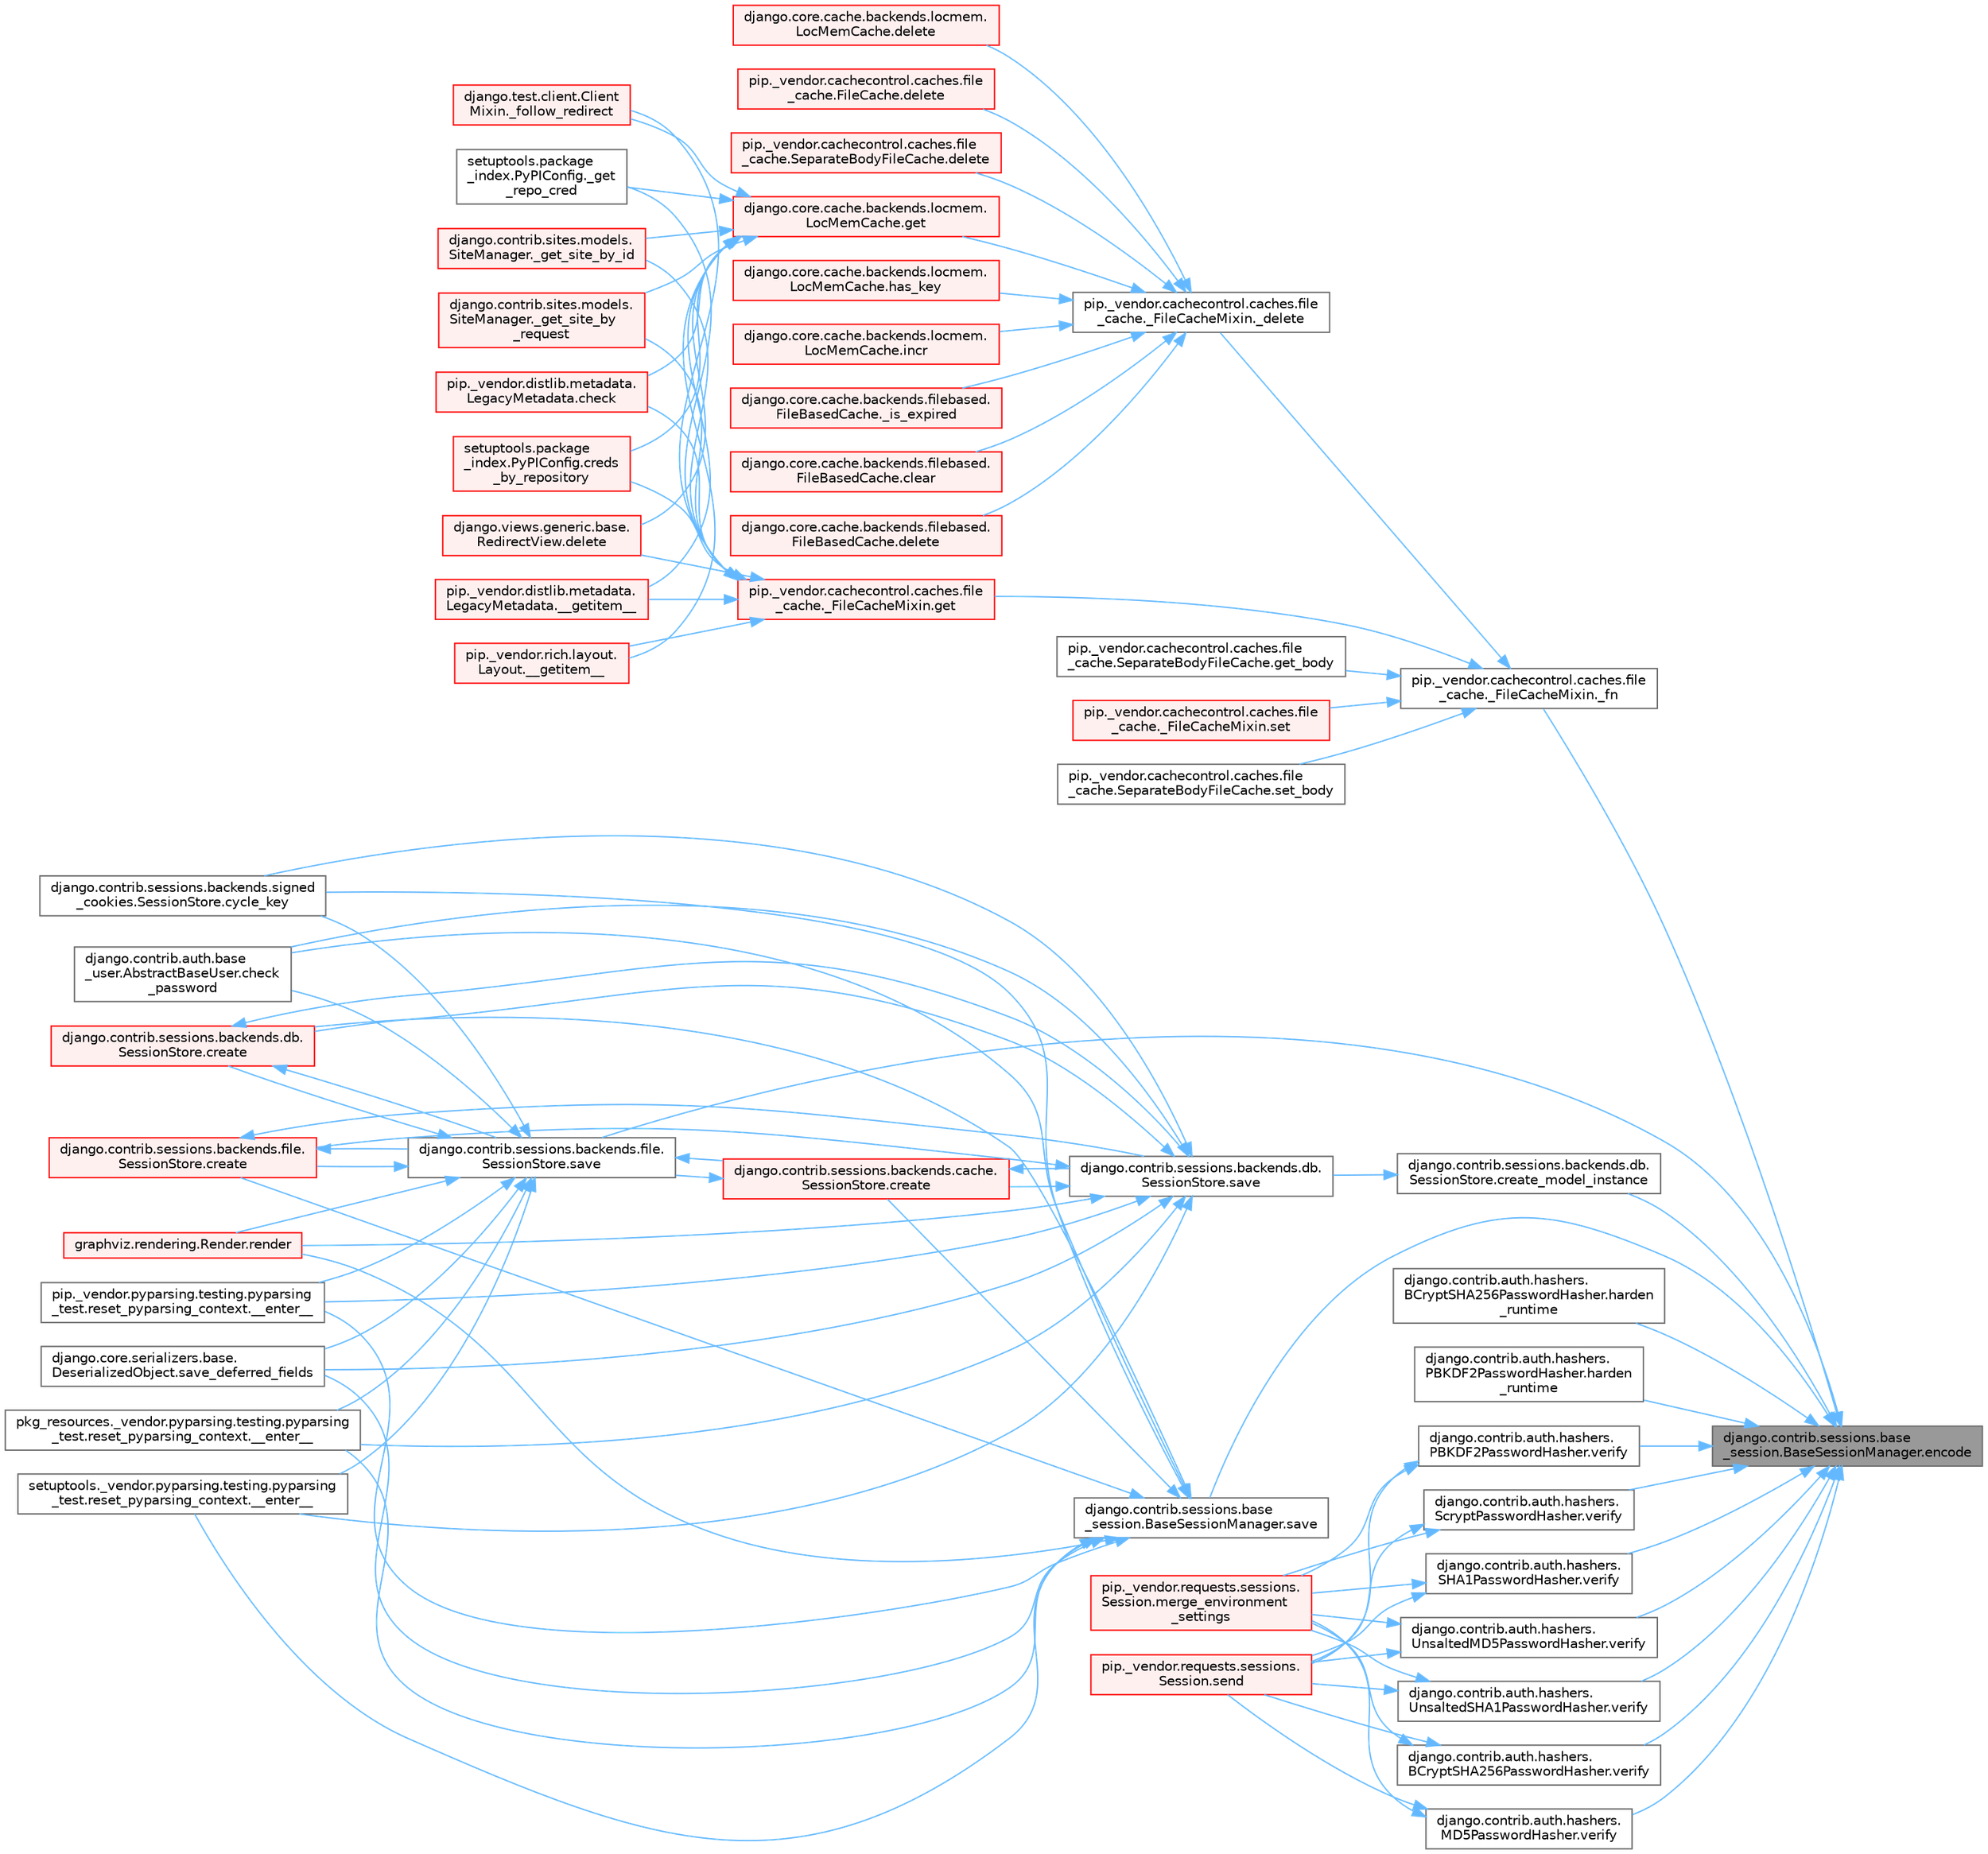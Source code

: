 digraph "django.contrib.sessions.base_session.BaseSessionManager.encode"
{
 // LATEX_PDF_SIZE
  bgcolor="transparent";
  edge [fontname=Helvetica,fontsize=10,labelfontname=Helvetica,labelfontsize=10];
  node [fontname=Helvetica,fontsize=10,shape=box,height=0.2,width=0.4];
  rankdir="RL";
  Node1 [id="Node000001",label="django.contrib.sessions.base\l_session.BaseSessionManager.encode",height=0.2,width=0.4,color="gray40", fillcolor="grey60", style="filled", fontcolor="black",tooltip=" "];
  Node1 -> Node2 [id="edge1_Node000001_Node000002",dir="back",color="steelblue1",style="solid",tooltip=" "];
  Node2 [id="Node000002",label="pip._vendor.cachecontrol.caches.file\l_cache._FileCacheMixin._fn",height=0.2,width=0.4,color="grey40", fillcolor="white", style="filled",URL="$classpip_1_1__vendor_1_1cachecontrol_1_1caches_1_1file__cache_1_1___file_cache_mixin.html#a8e94253502ca252f8c8ca1e4921fd42f",tooltip=" "];
  Node2 -> Node3 [id="edge2_Node000002_Node000003",dir="back",color="steelblue1",style="solid",tooltip=" "];
  Node3 [id="Node000003",label="pip._vendor.cachecontrol.caches.file\l_cache._FileCacheMixin._delete",height=0.2,width=0.4,color="grey40", fillcolor="white", style="filled",URL="$classpip_1_1__vendor_1_1cachecontrol_1_1caches_1_1file__cache_1_1___file_cache_mixin.html#a0ebc930693f8386cf1231d4ab04fb800",tooltip=" "];
  Node3 -> Node4 [id="edge3_Node000003_Node000004",dir="back",color="steelblue1",style="solid",tooltip=" "];
  Node4 [id="Node000004",label="django.core.cache.backends.filebased.\lFileBasedCache._is_expired",height=0.2,width=0.4,color="red", fillcolor="#FFF0F0", style="filled",URL="$classdjango_1_1core_1_1cache_1_1backends_1_1filebased_1_1_file_based_cache.html#af3482c2f13017de51865d2b8297e8cbb",tooltip=" "];
  Node3 -> Node3172 [id="edge4_Node000003_Node003172",dir="back",color="steelblue1",style="solid",tooltip=" "];
  Node3172 [id="Node003172",label="django.core.cache.backends.filebased.\lFileBasedCache.clear",height=0.2,width=0.4,color="red", fillcolor="#FFF0F0", style="filled",URL="$classdjango_1_1core_1_1cache_1_1backends_1_1filebased_1_1_file_based_cache.html#a5ef508441cb4efd19dca2faafa249ee0",tooltip=" "];
  Node3 -> Node516 [id="edge5_Node000003_Node000516",dir="back",color="steelblue1",style="solid",tooltip=" "];
  Node516 [id="Node000516",label="django.core.cache.backends.filebased.\lFileBasedCache.delete",height=0.2,width=0.4,color="red", fillcolor="#FFF0F0", style="filled",URL="$classdjango_1_1core_1_1cache_1_1backends_1_1filebased_1_1_file_based_cache.html#a3ea01a368d14aacb993c07120084e49b",tooltip=" "];
  Node3 -> Node2488 [id="edge6_Node000003_Node002488",dir="back",color="steelblue1",style="solid",tooltip=" "];
  Node2488 [id="Node002488",label="django.core.cache.backends.locmem.\lLocMemCache.delete",height=0.2,width=0.4,color="red", fillcolor="#FFF0F0", style="filled",URL="$classdjango_1_1core_1_1cache_1_1backends_1_1locmem_1_1_loc_mem_cache.html#ae4e405d2ee12f7daa88bdfc864a67106",tooltip=" "];
  Node3 -> Node3173 [id="edge7_Node000003_Node003173",dir="back",color="steelblue1",style="solid",tooltip=" "];
  Node3173 [id="Node003173",label="pip._vendor.cachecontrol.caches.file\l_cache.FileCache.delete",height=0.2,width=0.4,color="red", fillcolor="#FFF0F0", style="filled",URL="$classpip_1_1__vendor_1_1cachecontrol_1_1caches_1_1file__cache_1_1_file_cache.html#a5d3acd400a45c56ca63e6bf497a31b83",tooltip=" "];
  Node3 -> Node3174 [id="edge8_Node000003_Node003174",dir="back",color="steelblue1",style="solid",tooltip=" "];
  Node3174 [id="Node003174",label="pip._vendor.cachecontrol.caches.file\l_cache.SeparateBodyFileCache.delete",height=0.2,width=0.4,color="red", fillcolor="#FFF0F0", style="filled",URL="$classpip_1_1__vendor_1_1cachecontrol_1_1caches_1_1file__cache_1_1_separate_body_file_cache.html#accd6ed34b850142f08d44adc73ce43af",tooltip=" "];
  Node3 -> Node2495 [id="edge9_Node000003_Node002495",dir="back",color="steelblue1",style="solid",tooltip=" "];
  Node2495 [id="Node002495",label="django.core.cache.backends.locmem.\lLocMemCache.get",height=0.2,width=0.4,color="red", fillcolor="#FFF0F0", style="filled",URL="$classdjango_1_1core_1_1cache_1_1backends_1_1locmem_1_1_loc_mem_cache.html#aeb7aff9d132188d4b106f42045eaf803",tooltip=" "];
  Node2495 -> Node6 [id="edge10_Node002495_Node000006",dir="back",color="steelblue1",style="solid",tooltip=" "];
  Node6 [id="Node000006",label="pip._vendor.distlib.metadata.\lLegacyMetadata.__getitem__",height=0.2,width=0.4,color="red", fillcolor="#FFF0F0", style="filled",URL="$classpip_1_1__vendor_1_1distlib_1_1metadata_1_1_legacy_metadata.html#a4bbfa90e12a85ff919edb328c979731c",tooltip=" "];
  Node2495 -> Node8 [id="edge11_Node002495_Node000008",dir="back",color="steelblue1",style="solid",tooltip=" "];
  Node8 [id="Node000008",label="pip._vendor.rich.layout.\lLayout.__getitem__",height=0.2,width=0.4,color="red", fillcolor="#FFF0F0", style="filled",URL="$classpip_1_1__vendor_1_1rich_1_1layout_1_1_layout.html#add0ab2d771b738c1d8f491d5fc922238",tooltip=" "];
  Node2495 -> Node9 [id="edge12_Node002495_Node000009",dir="back",color="steelblue1",style="solid",tooltip=" "];
  Node9 [id="Node000009",label="django.test.client.Client\lMixin._follow_redirect",height=0.2,width=0.4,color="red", fillcolor="#FFF0F0", style="filled",URL="$classdjango_1_1test_1_1client_1_1_client_mixin.html#a8ef9c674c0e06268a84a19666287c660",tooltip=" "];
  Node2495 -> Node1788 [id="edge13_Node002495_Node001788",dir="back",color="steelblue1",style="solid",tooltip=" "];
  Node1788 [id="Node001788",label="setuptools.package\l_index.PyPIConfig._get\l_repo_cred",height=0.2,width=0.4,color="grey40", fillcolor="white", style="filled",URL="$classsetuptools_1_1package__index_1_1_py_p_i_config.html#ae131b3373b6208486cc5f156eaa7265a",tooltip=" "];
  Node2495 -> Node1789 [id="edge14_Node002495_Node001789",dir="back",color="steelblue1",style="solid",tooltip=" "];
  Node1789 [id="Node001789",label="django.contrib.sites.models.\lSiteManager._get_site_by_id",height=0.2,width=0.4,color="red", fillcolor="#FFF0F0", style="filled",URL="$classdjango_1_1contrib_1_1sites_1_1models_1_1_site_manager.html#aa2caa86610079c1d43d51ecd4eeffdfd",tooltip=" "];
  Node2495 -> Node1791 [id="edge15_Node002495_Node001791",dir="back",color="steelblue1",style="solid",tooltip=" "];
  Node1791 [id="Node001791",label="django.contrib.sites.models.\lSiteManager._get_site_by\l_request",height=0.2,width=0.4,color="red", fillcolor="#FFF0F0", style="filled",URL="$classdjango_1_1contrib_1_1sites_1_1models_1_1_site_manager.html#afe4ac1f1603e7bc2e95bd348c30e9d81",tooltip=" "];
  Node2495 -> Node1792 [id="edge16_Node002495_Node001792",dir="back",color="steelblue1",style="solid",tooltip=" "];
  Node1792 [id="Node001792",label="pip._vendor.distlib.metadata.\lLegacyMetadata.check",height=0.2,width=0.4,color="red", fillcolor="#FFF0F0", style="filled",URL="$classpip_1_1__vendor_1_1distlib_1_1metadata_1_1_legacy_metadata.html#a9f3d75961911af2473c8092d354b3d85",tooltip=" "];
  Node2495 -> Node1793 [id="edge17_Node002495_Node001793",dir="back",color="steelblue1",style="solid",tooltip=" "];
  Node1793 [id="Node001793",label="setuptools.package\l_index.PyPIConfig.creds\l_by_repository",height=0.2,width=0.4,color="red", fillcolor="#FFF0F0", style="filled",URL="$classsetuptools_1_1package__index_1_1_py_p_i_config.html#a277b3e89479d171582044b5f9eb920a0",tooltip=" "];
  Node2495 -> Node1795 [id="edge18_Node002495_Node001795",dir="back",color="steelblue1",style="solid",tooltip=" "];
  Node1795 [id="Node001795",label="django.views.generic.base.\lRedirectView.delete",height=0.2,width=0.4,color="red", fillcolor="#FFF0F0", style="filled",URL="$classdjango_1_1views_1_1generic_1_1base_1_1_redirect_view.html#a7060a2e85ff141d1950dd42e436fb9f1",tooltip=" "];
  Node3 -> Node2503 [id="edge19_Node000003_Node002503",dir="back",color="steelblue1",style="solid",tooltip=" "];
  Node2503 [id="Node002503",label="django.core.cache.backends.locmem.\lLocMemCache.has_key",height=0.2,width=0.4,color="red", fillcolor="#FFF0F0", style="filled",URL="$classdjango_1_1core_1_1cache_1_1backends_1_1locmem_1_1_loc_mem_cache.html#aeb6759ed9e4eb6930bb77452e453ef5c",tooltip=" "];
  Node3 -> Node2505 [id="edge20_Node000003_Node002505",dir="back",color="steelblue1",style="solid",tooltip=" "];
  Node2505 [id="Node002505",label="django.core.cache.backends.locmem.\lLocMemCache.incr",height=0.2,width=0.4,color="red", fillcolor="#FFF0F0", style="filled",URL="$classdjango_1_1core_1_1cache_1_1backends_1_1locmem_1_1_loc_mem_cache.html#a3ab3b12146a8144a5e580ff4e852635d",tooltip=" "];
  Node2 -> Node3175 [id="edge21_Node000002_Node003175",dir="back",color="steelblue1",style="solid",tooltip=" "];
  Node3175 [id="Node003175",label="pip._vendor.cachecontrol.caches.file\l_cache._FileCacheMixin.get",height=0.2,width=0.4,color="red", fillcolor="#FFF0F0", style="filled",URL="$classpip_1_1__vendor_1_1cachecontrol_1_1caches_1_1file__cache_1_1___file_cache_mixin.html#afef88044f42ddd480be90e94a50e07bc",tooltip=" "];
  Node3175 -> Node6 [id="edge22_Node003175_Node000006",dir="back",color="steelblue1",style="solid",tooltip=" "];
  Node3175 -> Node8 [id="edge23_Node003175_Node000008",dir="back",color="steelblue1",style="solid",tooltip=" "];
  Node3175 -> Node9 [id="edge24_Node003175_Node000009",dir="back",color="steelblue1",style="solid",tooltip=" "];
  Node3175 -> Node1788 [id="edge25_Node003175_Node001788",dir="back",color="steelblue1",style="solid",tooltip=" "];
  Node3175 -> Node1789 [id="edge26_Node003175_Node001789",dir="back",color="steelblue1",style="solid",tooltip=" "];
  Node3175 -> Node1791 [id="edge27_Node003175_Node001791",dir="back",color="steelblue1",style="solid",tooltip=" "];
  Node3175 -> Node1792 [id="edge28_Node003175_Node001792",dir="back",color="steelblue1",style="solid",tooltip=" "];
  Node3175 -> Node1793 [id="edge29_Node003175_Node001793",dir="back",color="steelblue1",style="solid",tooltip=" "];
  Node3175 -> Node1795 [id="edge30_Node003175_Node001795",dir="back",color="steelblue1",style="solid",tooltip=" "];
  Node2 -> Node3176 [id="edge31_Node000002_Node003176",dir="back",color="steelblue1",style="solid",tooltip=" "];
  Node3176 [id="Node003176",label="pip._vendor.cachecontrol.caches.file\l_cache.SeparateBodyFileCache.get_body",height=0.2,width=0.4,color="grey40", fillcolor="white", style="filled",URL="$classpip_1_1__vendor_1_1cachecontrol_1_1caches_1_1file__cache_1_1_separate_body_file_cache.html#a96853f5f4944aab4999b423e98ae94a7",tooltip=" "];
  Node2 -> Node3177 [id="edge32_Node000002_Node003177",dir="back",color="steelblue1",style="solid",tooltip=" "];
  Node3177 [id="Node003177",label="pip._vendor.cachecontrol.caches.file\l_cache._FileCacheMixin.set",height=0.2,width=0.4,color="red", fillcolor="#FFF0F0", style="filled",URL="$classpip_1_1__vendor_1_1cachecontrol_1_1caches_1_1file__cache_1_1___file_cache_mixin.html#ae8a7588fc5a71680756743e05deeea9b",tooltip=" "];
  Node2 -> Node3178 [id="edge33_Node000002_Node003178",dir="back",color="steelblue1",style="solid",tooltip=" "];
  Node3178 [id="Node003178",label="pip._vendor.cachecontrol.caches.file\l_cache.SeparateBodyFileCache.set_body",height=0.2,width=0.4,color="grey40", fillcolor="white", style="filled",URL="$classpip_1_1__vendor_1_1cachecontrol_1_1caches_1_1file__cache_1_1_separate_body_file_cache.html#a8fabbb6143c6afca2477309d3dfa7067",tooltip=" "];
  Node1 -> Node1804 [id="edge34_Node000001_Node001804",dir="back",color="steelblue1",style="solid",tooltip=" "];
  Node1804 [id="Node001804",label="django.contrib.sessions.backends.db.\lSessionStore.create_model_instance",height=0.2,width=0.4,color="grey40", fillcolor="white", style="filled",URL="$classdjango_1_1contrib_1_1sessions_1_1backends_1_1db_1_1_session_store.html#a0a3de585eb81b76b2c9c405702a7a563",tooltip=" "];
  Node1804 -> Node293 [id="edge35_Node001804_Node000293",dir="back",color="steelblue1",style="solid",tooltip=" "];
  Node293 [id="Node000293",label="django.contrib.sessions.backends.db.\lSessionStore.save",height=0.2,width=0.4,color="grey40", fillcolor="white", style="filled",URL="$classdjango_1_1contrib_1_1sessions_1_1backends_1_1db_1_1_session_store.html#a68a6b4f159bd3dc969ec80b34c1622af",tooltip=" "];
  Node293 -> Node294 [id="edge36_Node000293_Node000294",dir="back",color="steelblue1",style="solid",tooltip=" "];
  Node294 [id="Node000294",label="pip._vendor.pyparsing.testing.pyparsing\l_test.reset_pyparsing_context.__enter__",height=0.2,width=0.4,color="grey40", fillcolor="white", style="filled",URL="$classpip_1_1__vendor_1_1pyparsing_1_1testing_1_1pyparsing__test_1_1reset__pyparsing__context.html#a3d39d97a0d95a9b46c987e6dff52b7c0",tooltip=" "];
  Node293 -> Node295 [id="edge37_Node000293_Node000295",dir="back",color="steelblue1",style="solid",tooltip=" "];
  Node295 [id="Node000295",label="pkg_resources._vendor.pyparsing.testing.pyparsing\l_test.reset_pyparsing_context.__enter__",height=0.2,width=0.4,color="grey40", fillcolor="white", style="filled",URL="$classpkg__resources_1_1__vendor_1_1pyparsing_1_1testing_1_1pyparsing__test_1_1reset__pyparsing__context.html#a8d8360c033ccc7296fb9323a07cdeb25",tooltip=" "];
  Node293 -> Node296 [id="edge38_Node000293_Node000296",dir="back",color="steelblue1",style="solid",tooltip=" "];
  Node296 [id="Node000296",label="setuptools._vendor.pyparsing.testing.pyparsing\l_test.reset_pyparsing_context.__enter__",height=0.2,width=0.4,color="grey40", fillcolor="white", style="filled",URL="$classsetuptools_1_1__vendor_1_1pyparsing_1_1testing_1_1pyparsing__test_1_1reset__pyparsing__context.html#a436e2ea8355c86505c8cfdae81714c7c",tooltip=" "];
  Node293 -> Node297 [id="edge39_Node000293_Node000297",dir="back",color="steelblue1",style="solid",tooltip=" "];
  Node297 [id="Node000297",label="django.contrib.auth.base\l_user.AbstractBaseUser.check\l_password",height=0.2,width=0.4,color="grey40", fillcolor="white", style="filled",URL="$classdjango_1_1contrib_1_1auth_1_1base__user_1_1_abstract_base_user.html#aaa9bb7fa5353bc1917dbd7f87b63321a",tooltip=" "];
  Node293 -> Node298 [id="edge40_Node000293_Node000298",dir="back",color="steelblue1",style="solid",tooltip=" "];
  Node298 [id="Node000298",label="django.contrib.sessions.backends.cache.\lSessionStore.create",height=0.2,width=0.4,color="red", fillcolor="#FFF0F0", style="filled",URL="$classdjango_1_1contrib_1_1sessions_1_1backends_1_1cache_1_1_session_store.html#a38c9efbdb5115fd1820ae198b767c39c",tooltip=" "];
  Node298 -> Node293 [id="edge41_Node000298_Node000293",dir="back",color="steelblue1",style="solid",tooltip=" "];
  Node298 -> Node689 [id="edge42_Node000298_Node000689",dir="back",color="steelblue1",style="solid",tooltip=" "];
  Node689 [id="Node000689",label="django.contrib.sessions.backends.file.\lSessionStore.save",height=0.2,width=0.4,color="grey40", fillcolor="white", style="filled",URL="$classdjango_1_1contrib_1_1sessions_1_1backends_1_1file_1_1_session_store.html#af170f9c112376eb1627509287bf9620f",tooltip=" "];
  Node689 -> Node294 [id="edge43_Node000689_Node000294",dir="back",color="steelblue1",style="solid",tooltip=" "];
  Node689 -> Node295 [id="edge44_Node000689_Node000295",dir="back",color="steelblue1",style="solid",tooltip=" "];
  Node689 -> Node296 [id="edge45_Node000689_Node000296",dir="back",color="steelblue1",style="solid",tooltip=" "];
  Node689 -> Node297 [id="edge46_Node000689_Node000297",dir="back",color="steelblue1",style="solid",tooltip=" "];
  Node689 -> Node298 [id="edge47_Node000689_Node000298",dir="back",color="steelblue1",style="solid",tooltip=" "];
  Node689 -> Node520 [id="edge48_Node000689_Node000520",dir="back",color="steelblue1",style="solid",tooltip=" "];
  Node520 [id="Node000520",label="django.contrib.sessions.backends.db.\lSessionStore.create",height=0.2,width=0.4,color="red", fillcolor="#FFF0F0", style="filled",URL="$classdjango_1_1contrib_1_1sessions_1_1backends_1_1db_1_1_session_store.html#a4a98c0168c61e75be58e279660aa6ce4",tooltip=" "];
  Node520 -> Node293 [id="edge49_Node000520_Node000293",dir="back",color="steelblue1",style="solid",tooltip=" "];
  Node520 -> Node689 [id="edge50_Node000520_Node000689",dir="back",color="steelblue1",style="solid",tooltip=" "];
  Node689 -> Node680 [id="edge51_Node000689_Node000680",dir="back",color="steelblue1",style="solid",tooltip=" "];
  Node680 [id="Node000680",label="django.contrib.sessions.backends.file.\lSessionStore.create",height=0.2,width=0.4,color="red", fillcolor="#FFF0F0", style="filled",URL="$classdjango_1_1contrib_1_1sessions_1_1backends_1_1file_1_1_session_store.html#a6624db6a37dfff490f837047e0a60dda",tooltip=" "];
  Node680 -> Node293 [id="edge52_Node000680_Node000293",dir="back",color="steelblue1",style="solid",tooltip=" "];
  Node680 -> Node689 [id="edge53_Node000680_Node000689",dir="back",color="steelblue1",style="solid",tooltip=" "];
  Node689 -> Node687 [id="edge54_Node000689_Node000687",dir="back",color="steelblue1",style="solid",tooltip=" "];
  Node687 [id="Node000687",label="django.contrib.sessions.backends.signed\l_cookies.SessionStore.cycle_key",height=0.2,width=0.4,color="grey40", fillcolor="white", style="filled",URL="$classdjango_1_1contrib_1_1sessions_1_1backends_1_1signed__cookies_1_1_session_store.html#abf8e71313b847459c30f19e691c25a93",tooltip=" "];
  Node689 -> Node371 [id="edge55_Node000689_Node000371",dir="back",color="steelblue1",style="solid",tooltip=" "];
  Node371 [id="Node000371",label="graphviz.rendering.Render.render",height=0.2,width=0.4,color="red", fillcolor="#FFF0F0", style="filled",URL="$classgraphviz_1_1rendering_1_1_render.html#a0249d6538d64a6b59b1bed64d4636456",tooltip=" "];
  Node689 -> Node688 [id="edge56_Node000689_Node000688",dir="back",color="steelblue1",style="solid",tooltip=" "];
  Node688 [id="Node000688",label="django.core.serializers.base.\lDeserializedObject.save_deferred_fields",height=0.2,width=0.4,color="grey40", fillcolor="white", style="filled",URL="$classdjango_1_1core_1_1serializers_1_1base_1_1_deserialized_object.html#a2fd4269d14e2f58fda59335c79a582f5",tooltip=" "];
  Node293 -> Node520 [id="edge57_Node000293_Node000520",dir="back",color="steelblue1",style="solid",tooltip=" "];
  Node293 -> Node680 [id="edge58_Node000293_Node000680",dir="back",color="steelblue1",style="solid",tooltip=" "];
  Node293 -> Node687 [id="edge59_Node000293_Node000687",dir="back",color="steelblue1",style="solid",tooltip=" "];
  Node293 -> Node371 [id="edge60_Node000293_Node000371",dir="back",color="steelblue1",style="solid",tooltip=" "];
  Node293 -> Node688 [id="edge61_Node000293_Node000688",dir="back",color="steelblue1",style="solid",tooltip=" "];
  Node1 -> Node3023 [id="edge62_Node000001_Node003023",dir="back",color="steelblue1",style="solid",tooltip=" "];
  Node3023 [id="Node003023",label="django.contrib.auth.hashers.\lBCryptSHA256PasswordHasher.harden\l_runtime",height=0.2,width=0.4,color="grey40", fillcolor="white", style="filled",URL="$classdjango_1_1contrib_1_1auth_1_1hashers_1_1_b_crypt_s_h_a256_password_hasher.html#aeb2d930973f5a8b0a605c789332df5b0",tooltip=" "];
  Node1 -> Node290 [id="edge63_Node000001_Node000290",dir="back",color="steelblue1",style="solid",tooltip=" "];
  Node290 [id="Node000290",label="django.contrib.auth.hashers.\lPBKDF2PasswordHasher.harden\l_runtime",height=0.2,width=0.4,color="grey40", fillcolor="white", style="filled",URL="$classdjango_1_1contrib_1_1auth_1_1hashers_1_1_p_b_k_d_f2_password_hasher.html#ae7f1dcad47802823597610b026fae83a",tooltip=" "];
  Node1 -> Node689 [id="edge64_Node000001_Node000689",dir="back",color="steelblue1",style="solid",tooltip=" "];
  Node1 -> Node3024 [id="edge65_Node000001_Node003024",dir="back",color="steelblue1",style="solid",tooltip=" "];
  Node3024 [id="Node003024",label="django.contrib.sessions.base\l_session.BaseSessionManager.save",height=0.2,width=0.4,color="grey40", fillcolor="white", style="filled",URL="$classdjango_1_1contrib_1_1sessions_1_1base__session_1_1_base_session_manager.html#a323bed24720881f2b0c3e3fce57c1a5a",tooltip=" "];
  Node3024 -> Node294 [id="edge66_Node003024_Node000294",dir="back",color="steelblue1",style="solid",tooltip=" "];
  Node3024 -> Node295 [id="edge67_Node003024_Node000295",dir="back",color="steelblue1",style="solid",tooltip=" "];
  Node3024 -> Node296 [id="edge68_Node003024_Node000296",dir="back",color="steelblue1",style="solid",tooltip=" "];
  Node3024 -> Node297 [id="edge69_Node003024_Node000297",dir="back",color="steelblue1",style="solid",tooltip=" "];
  Node3024 -> Node298 [id="edge70_Node003024_Node000298",dir="back",color="steelblue1",style="solid",tooltip=" "];
  Node3024 -> Node520 [id="edge71_Node003024_Node000520",dir="back",color="steelblue1",style="solid",tooltip=" "];
  Node3024 -> Node680 [id="edge72_Node003024_Node000680",dir="back",color="steelblue1",style="solid",tooltip=" "];
  Node3024 -> Node687 [id="edge73_Node003024_Node000687",dir="back",color="steelblue1",style="solid",tooltip=" "];
  Node3024 -> Node371 [id="edge74_Node003024_Node000371",dir="back",color="steelblue1",style="solid",tooltip=" "];
  Node3024 -> Node688 [id="edge75_Node003024_Node000688",dir="back",color="steelblue1",style="solid",tooltip=" "];
  Node1 -> Node3025 [id="edge76_Node000001_Node003025",dir="back",color="steelblue1",style="solid",tooltip=" "];
  Node3025 [id="Node003025",label="django.contrib.auth.hashers.\lBCryptSHA256PasswordHasher.verify",height=0.2,width=0.4,color="grey40", fillcolor="white", style="filled",URL="$classdjango_1_1contrib_1_1auth_1_1hashers_1_1_b_crypt_s_h_a256_password_hasher.html#aace67824fb9a74b812da9e723c452182",tooltip=" "];
  Node3025 -> Node1782 [id="edge77_Node003025_Node001782",dir="back",color="steelblue1",style="solid",tooltip=" "];
  Node1782 [id="Node001782",label="pip._vendor.requests.sessions.\lSession.merge_environment\l_settings",height=0.2,width=0.4,color="red", fillcolor="#FFF0F0", style="filled",URL="$classpip_1_1__vendor_1_1requests_1_1sessions_1_1_session.html#a1bbc07ae0fd8434a0ae651e3eb482be0",tooltip=" "];
  Node3025 -> Node1783 [id="edge78_Node003025_Node001783",dir="back",color="steelblue1",style="solid",tooltip=" "];
  Node1783 [id="Node001783",label="pip._vendor.requests.sessions.\lSession.send",height=0.2,width=0.4,color="red", fillcolor="#FFF0F0", style="filled",URL="$classpip_1_1__vendor_1_1requests_1_1sessions_1_1_session.html#ac53877008b8d3c6901be36033885124c",tooltip=" "];
  Node1 -> Node3018 [id="edge79_Node000001_Node003018",dir="back",color="steelblue1",style="solid",tooltip=" "];
  Node3018 [id="Node003018",label="django.contrib.auth.hashers.\lMD5PasswordHasher.verify",height=0.2,width=0.4,color="grey40", fillcolor="white", style="filled",URL="$classdjango_1_1contrib_1_1auth_1_1hashers_1_1_m_d5_password_hasher.html#a5ee1720bbd104f7f53ced6d0f7847393",tooltip=" "];
  Node3018 -> Node1782 [id="edge80_Node003018_Node001782",dir="back",color="steelblue1",style="solid",tooltip=" "];
  Node3018 -> Node1783 [id="edge81_Node003018_Node001783",dir="back",color="steelblue1",style="solid",tooltip=" "];
  Node1 -> Node3019 [id="edge82_Node000001_Node003019",dir="back",color="steelblue1",style="solid",tooltip=" "];
  Node3019 [id="Node003019",label="django.contrib.auth.hashers.\lPBKDF2PasswordHasher.verify",height=0.2,width=0.4,color="grey40", fillcolor="white", style="filled",URL="$classdjango_1_1contrib_1_1auth_1_1hashers_1_1_p_b_k_d_f2_password_hasher.html#a769f11e83d4f84b6a1aa2414aa345a96",tooltip=" "];
  Node3019 -> Node1782 [id="edge83_Node003019_Node001782",dir="back",color="steelblue1",style="solid",tooltip=" "];
  Node3019 -> Node1783 [id="edge84_Node003019_Node001783",dir="back",color="steelblue1",style="solid",tooltip=" "];
  Node1 -> Node3020 [id="edge85_Node000001_Node003020",dir="back",color="steelblue1",style="solid",tooltip=" "];
  Node3020 [id="Node003020",label="django.contrib.auth.hashers.\lScryptPasswordHasher.verify",height=0.2,width=0.4,color="grey40", fillcolor="white", style="filled",URL="$classdjango_1_1contrib_1_1auth_1_1hashers_1_1_scrypt_password_hasher.html#ae1fe41459b9b8cc72115d2f8c01f6776",tooltip=" "];
  Node3020 -> Node1782 [id="edge86_Node003020_Node001782",dir="back",color="steelblue1",style="solid",tooltip=" "];
  Node3020 -> Node1783 [id="edge87_Node003020_Node001783",dir="back",color="steelblue1",style="solid",tooltip=" "];
  Node1 -> Node3021 [id="edge88_Node000001_Node003021",dir="back",color="steelblue1",style="solid",tooltip=" "];
  Node3021 [id="Node003021",label="django.contrib.auth.hashers.\lSHA1PasswordHasher.verify",height=0.2,width=0.4,color="grey40", fillcolor="white", style="filled",URL="$classdjango_1_1contrib_1_1auth_1_1hashers_1_1_s_h_a1_password_hasher.html#a5ac2a7038875bc3da2654b03c1ae2716",tooltip=" "];
  Node3021 -> Node1782 [id="edge89_Node003021_Node001782",dir="back",color="steelblue1",style="solid",tooltip=" "];
  Node3021 -> Node1783 [id="edge90_Node003021_Node001783",dir="back",color="steelblue1",style="solid",tooltip=" "];
  Node1 -> Node3026 [id="edge91_Node000001_Node003026",dir="back",color="steelblue1",style="solid",tooltip=" "];
  Node3026 [id="Node003026",label="django.contrib.auth.hashers.\lUnsaltedMD5PasswordHasher.verify",height=0.2,width=0.4,color="grey40", fillcolor="white", style="filled",URL="$classdjango_1_1contrib_1_1auth_1_1hashers_1_1_unsalted_m_d5_password_hasher.html#ad634eb70221559f3132f12171b8ebae0",tooltip=" "];
  Node3026 -> Node1782 [id="edge92_Node003026_Node001782",dir="back",color="steelblue1",style="solid",tooltip=" "];
  Node3026 -> Node1783 [id="edge93_Node003026_Node001783",dir="back",color="steelblue1",style="solid",tooltip=" "];
  Node1 -> Node3027 [id="edge94_Node000001_Node003027",dir="back",color="steelblue1",style="solid",tooltip=" "];
  Node3027 [id="Node003027",label="django.contrib.auth.hashers.\lUnsaltedSHA1PasswordHasher.verify",height=0.2,width=0.4,color="grey40", fillcolor="white", style="filled",URL="$classdjango_1_1contrib_1_1auth_1_1hashers_1_1_unsalted_s_h_a1_password_hasher.html#ad4dd5a8b681866ea72b2b9b8b1f3a552",tooltip=" "];
  Node3027 -> Node1782 [id="edge95_Node003027_Node001782",dir="back",color="steelblue1",style="solid",tooltip=" "];
  Node3027 -> Node1783 [id="edge96_Node003027_Node001783",dir="back",color="steelblue1",style="solid",tooltip=" "];
}
